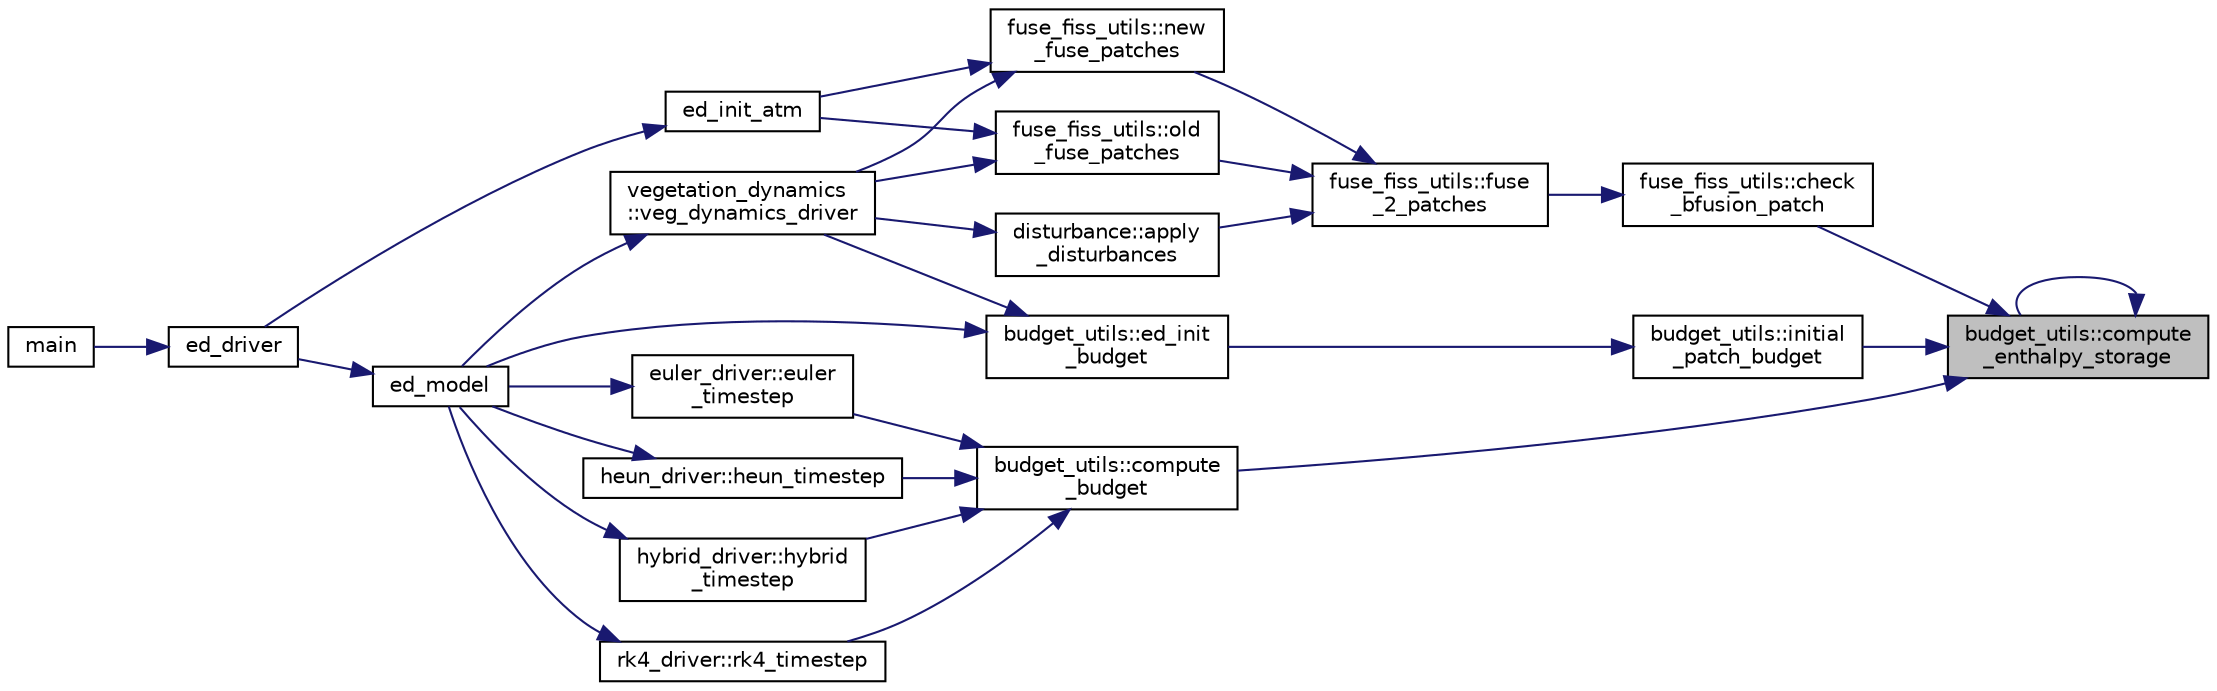 digraph "budget_utils::compute_enthalpy_storage"
{
 // LATEX_PDF_SIZE
  edge [fontname="Helvetica",fontsize="10",labelfontname="Helvetica",labelfontsize="10"];
  node [fontname="Helvetica",fontsize="10",shape=record];
  rankdir="RL";
  Node1 [label="budget_utils::compute\l_enthalpy_storage",height=0.2,width=0.4,color="black", fillcolor="grey75", style="filled", fontcolor="black",tooltip=" "];
  Node1 -> Node2 [dir="back",color="midnightblue",fontsize="10",style="solid"];
  Node2 [label="fuse_fiss_utils::check\l_bfusion_patch",height=0.2,width=0.4,color="black", fillcolor="white", style="filled",URL="$namespacefuse__fiss__utils.html#ace5e880797709c6be154c2ce38803f08",tooltip=" "];
  Node2 -> Node3 [dir="back",color="midnightblue",fontsize="10",style="solid"];
  Node3 [label="fuse_fiss_utils::fuse\l_2_patches",height=0.2,width=0.4,color="black", fillcolor="white", style="filled",URL="$namespacefuse__fiss__utils.html#a9d06bb3b18a9c6bf45b3cc30b01cb4be",tooltip="This subroutine will merge two patches into 1."];
  Node3 -> Node4 [dir="back",color="midnightblue",fontsize="10",style="solid"];
  Node4 [label="disturbance::apply\l_disturbances",height=0.2,width=0.4,color="black", fillcolor="white", style="filled",URL="$namespacedisturbance.html#a033dedd1b8c920bd36b6fd04911c4e94",tooltip=" "];
  Node4 -> Node5 [dir="back",color="midnightblue",fontsize="10",style="solid"];
  Node5 [label="vegetation_dynamics\l::veg_dynamics_driver",height=0.2,width=0.4,color="black", fillcolor="white", style="filled",URL="$namespacevegetation__dynamics.html#ac0aac7ba29275bab000373bd850a36e6",tooltip=" "];
  Node5 -> Node6 [dir="back",color="midnightblue",fontsize="10",style="solid"];
  Node6 [label="ed_model",height=0.2,width=0.4,color="black", fillcolor="white", style="filled",URL="$ed__model_8_f90.html#a9804b9ca3fcb1b4e17171d786d50c32c",tooltip="Begins, updates, and outputs results from ecosystem simulation."];
  Node6 -> Node7 [dir="back",color="midnightblue",fontsize="10",style="solid"];
  Node7 [label="ed_driver",height=0.2,width=0.4,color="black", fillcolor="white", style="filled",URL="$ed__driver_8_f90.html#a5706bd8bee60960fe8166de1870e47da",tooltip=" "];
  Node7 -> Node8 [dir="back",color="midnightblue",fontsize="10",style="solid"];
  Node8 [label="main",height=0.2,width=0.4,color="black", fillcolor="white", style="filled",URL="$edmain_8_f90.html#a8ec2266d83cd6c0b762cbcbc92c0af3d",tooltip=" "];
  Node3 -> Node9 [dir="back",color="midnightblue",fontsize="10",style="solid"];
  Node9 [label="fuse_fiss_utils::new\l_fuse_patches",height=0.2,width=0.4,color="black", fillcolor="white", style="filled",URL="$namespacefuse__fiss__utils.html#ab15ffcdcb79ee2bcb69f5a9954ca14ea",tooltip=" "];
  Node9 -> Node10 [dir="back",color="midnightblue",fontsize="10",style="solid"];
  Node10 [label="ed_init_atm",height=0.2,width=0.4,color="black", fillcolor="white", style="filled",URL="$ed__init__atm_8_f90.html#a67ae59514caf7fea8936bca72628f5ca",tooltip=" "];
  Node10 -> Node7 [dir="back",color="midnightblue",fontsize="10",style="solid"];
  Node9 -> Node5 [dir="back",color="midnightblue",fontsize="10",style="solid"];
  Node3 -> Node11 [dir="back",color="midnightblue",fontsize="10",style="solid"];
  Node11 [label="fuse_fiss_utils::old\l_fuse_patches",height=0.2,width=0.4,color="black", fillcolor="white", style="filled",URL="$namespacefuse__fiss__utils.html#a6776a45b5a81e01186fbac86854c6741",tooltip="This subroutine will perform patch fusion based on some similarity criteria to determine whether they..."];
  Node11 -> Node10 [dir="back",color="midnightblue",fontsize="10",style="solid"];
  Node11 -> Node5 [dir="back",color="midnightblue",fontsize="10",style="solid"];
  Node1 -> Node12 [dir="back",color="midnightblue",fontsize="10",style="solid"];
  Node12 [label="budget_utils::compute\l_budget",height=0.2,width=0.4,color="black", fillcolor="white", style="filled",URL="$namespacebudget__utils.html#a48a8f226bf572e9d9272fb7eeefd1199",tooltip=" "];
  Node12 -> Node13 [dir="back",color="midnightblue",fontsize="10",style="solid"];
  Node13 [label="euler_driver::euler\l_timestep",height=0.2,width=0.4,color="black", fillcolor="white", style="filled",URL="$namespaceeuler__driver.html#a55664cda4554324c478d426edcc090ba",tooltip=" "];
  Node13 -> Node6 [dir="back",color="midnightblue",fontsize="10",style="solid"];
  Node12 -> Node14 [dir="back",color="midnightblue",fontsize="10",style="solid"];
  Node14 [label="heun_driver::heun_timestep",height=0.2,width=0.4,color="black", fillcolor="white", style="filled",URL="$namespaceheun__driver.html#afef0343ba81822423a4a5ebfa053686a",tooltip=" "];
  Node14 -> Node6 [dir="back",color="midnightblue",fontsize="10",style="solid"];
  Node12 -> Node15 [dir="back",color="midnightblue",fontsize="10",style="solid"];
  Node15 [label="hybrid_driver::hybrid\l_timestep",height=0.2,width=0.4,color="black", fillcolor="white", style="filled",URL="$namespacehybrid__driver.html#a579b44c8008742b4e1728108d2c7b0d3",tooltip=" "];
  Node15 -> Node6 [dir="back",color="midnightblue",fontsize="10",style="solid"];
  Node12 -> Node16 [dir="back",color="midnightblue",fontsize="10",style="solid"];
  Node16 [label="rk4_driver::rk4_timestep",height=0.2,width=0.4,color="black", fillcolor="white", style="filled",URL="$namespacerk4__driver.html#abf8bd20405c7ed6a7bab3bdb18d8de87",tooltip=" "];
  Node16 -> Node6 [dir="back",color="midnightblue",fontsize="10",style="solid"];
  Node1 -> Node1 [dir="back",color="midnightblue",fontsize="10",style="solid"];
  Node1 -> Node17 [dir="back",color="midnightblue",fontsize="10",style="solid"];
  Node17 [label="budget_utils::initial\l_patch_budget",height=0.2,width=0.4,color="black", fillcolor="white", style="filled",URL="$namespacebudget__utils.html#ab49cf1c93767190a1b2ec01763fb6966",tooltip=" "];
  Node17 -> Node18 [dir="back",color="midnightblue",fontsize="10",style="solid"];
  Node18 [label="budget_utils::ed_init\l_budget",height=0.2,width=0.4,color="black", fillcolor="white", style="filled",URL="$namespacebudget__utils.html#af2d57a4e0f5db59d0ba6a65e1348de61",tooltip=" "];
  Node18 -> Node6 [dir="back",color="midnightblue",fontsize="10",style="solid"];
  Node18 -> Node5 [dir="back",color="midnightblue",fontsize="10",style="solid"];
}
